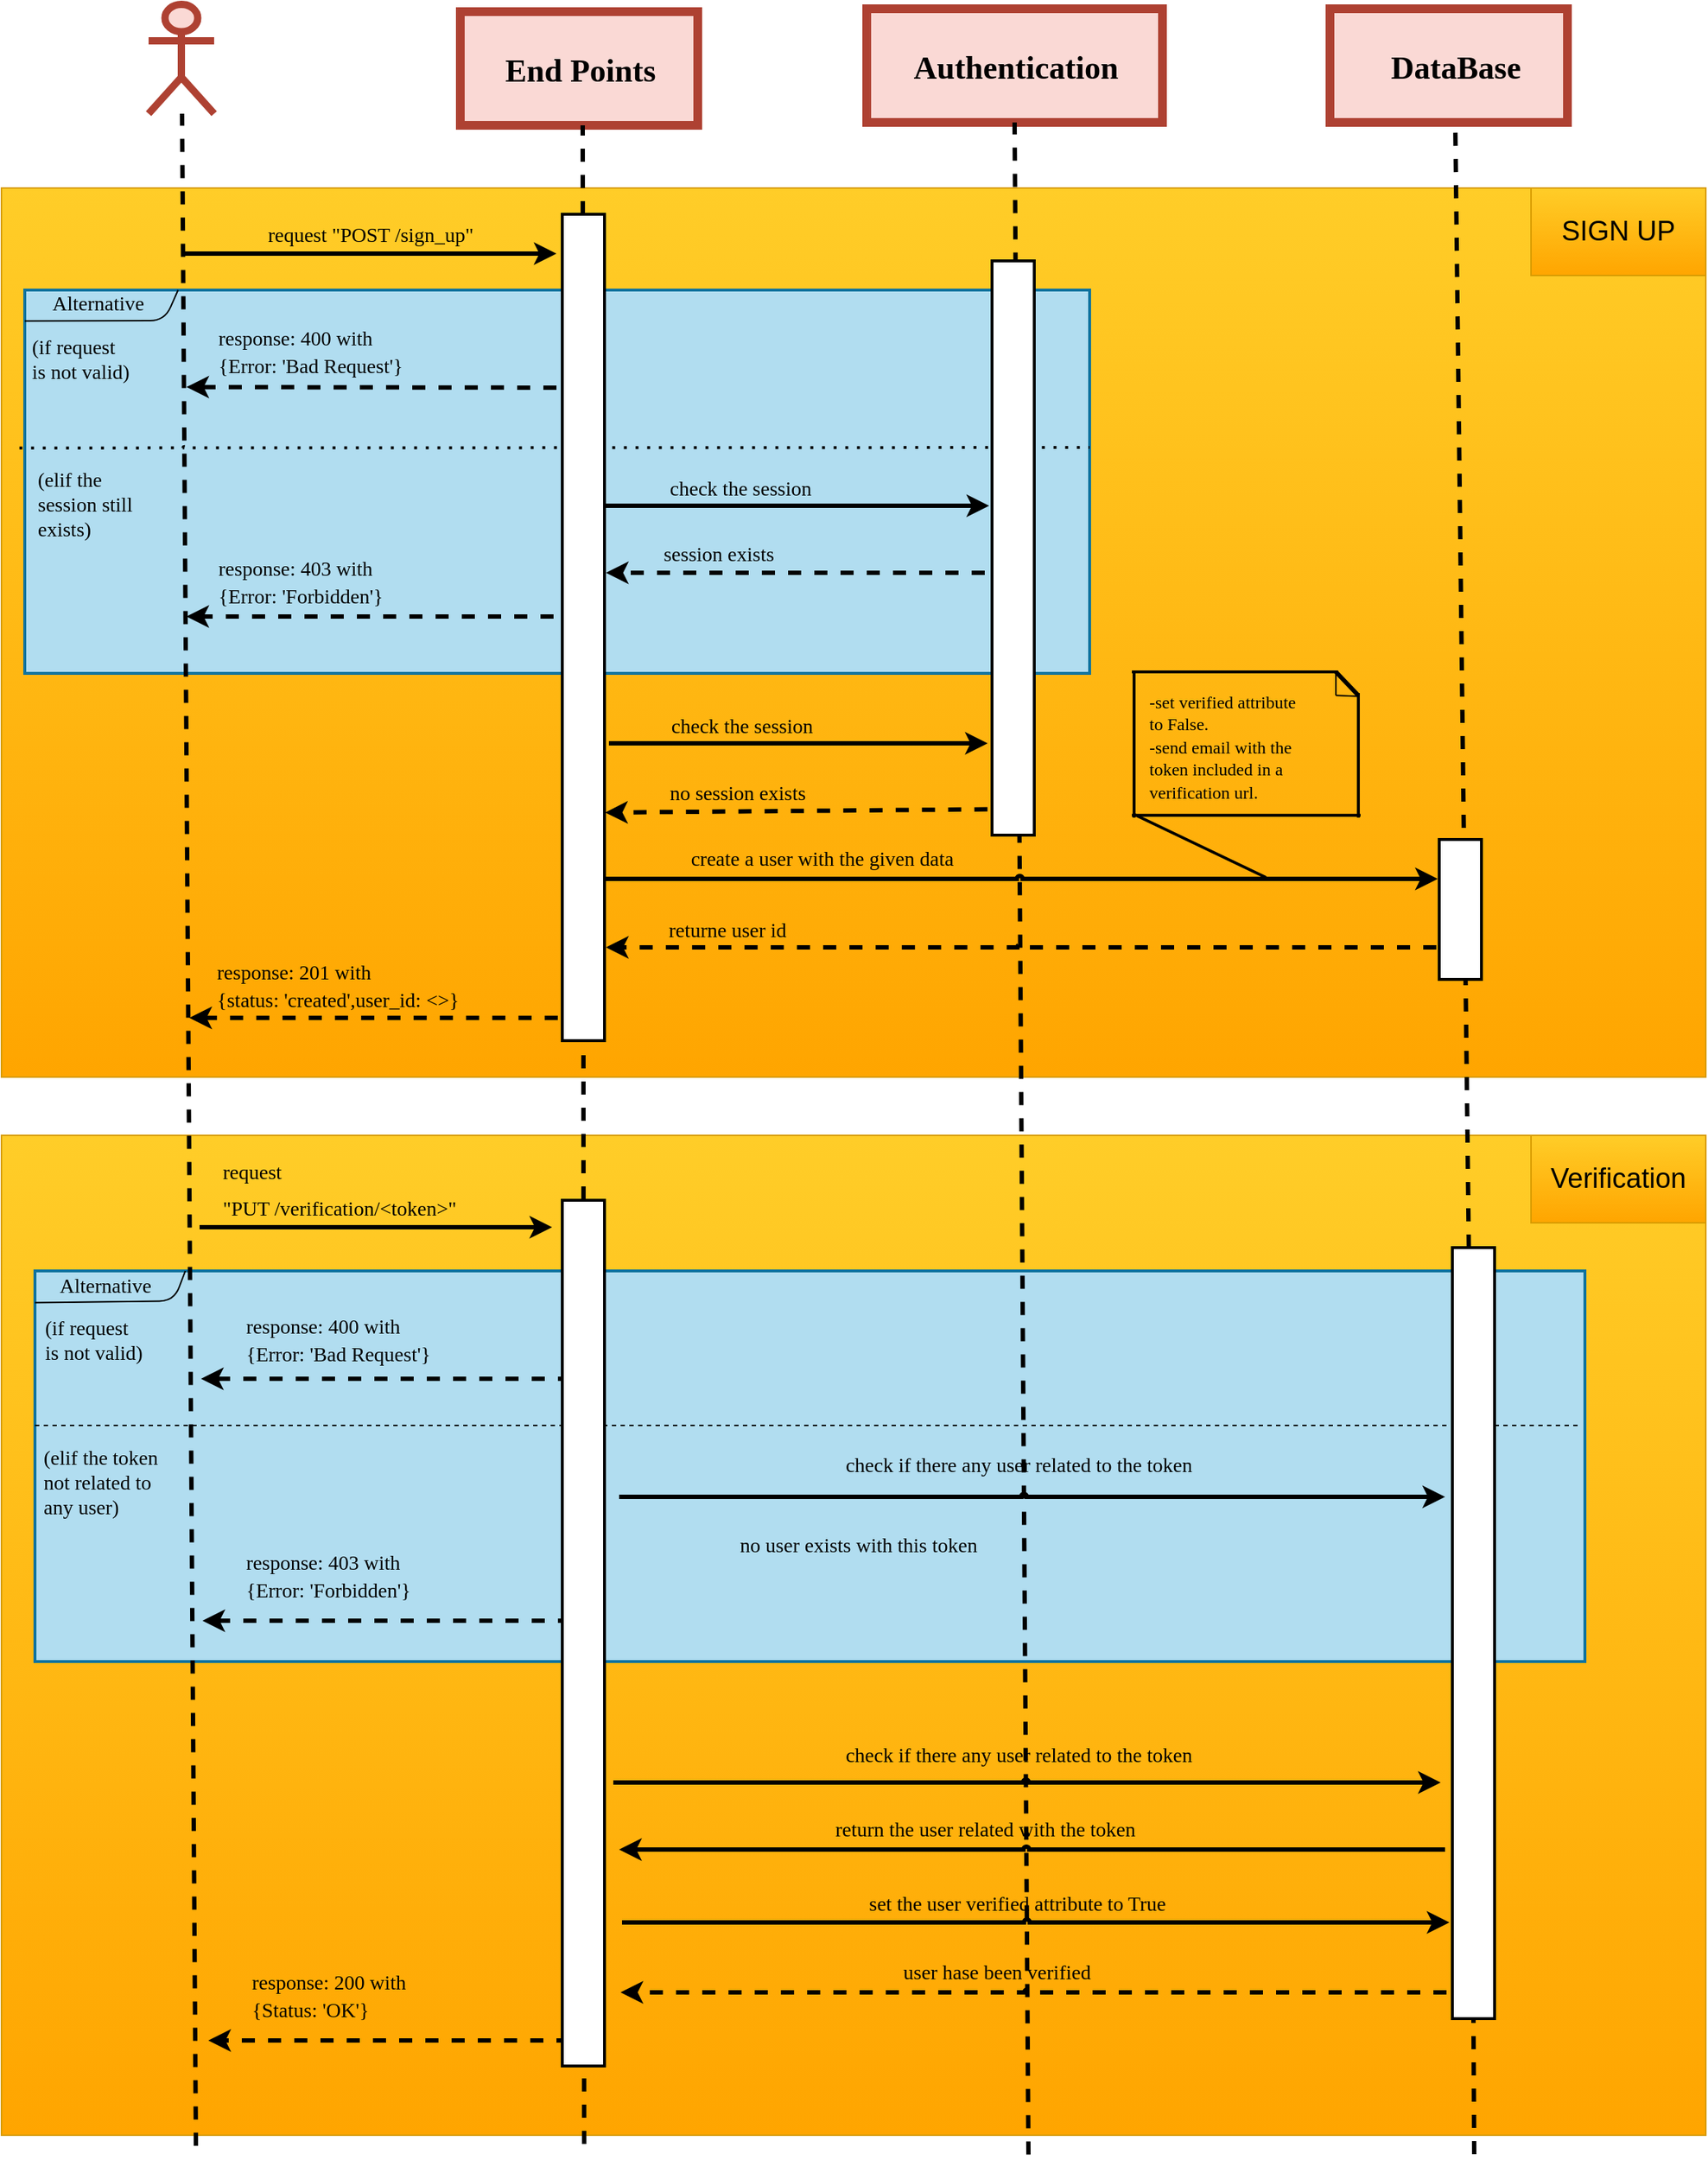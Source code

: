 <mxfile>
    <diagram id="F_yw_CQn4tfW_uXNjKrX" name="Page-1">
        <mxGraphModel dx="2648" dy="1940" grid="0" gridSize="10" guides="1" tooltips="1" connect="1" arrows="1" fold="1" page="1" pageScale="1" pageWidth="1200" pageHeight="1600" background="#ffffff" math="0" shadow="0">
            <root>
                <mxCell id="0"/>
                <mxCell id="1" parent="0"/>
                <mxCell id="150" value="" style="rounded=0;whiteSpace=wrap;html=1;fillColor=#ffcd28;gradientColor=#ffa500;strokeColor=#d79b00;" vertex="1" parent="1">
                    <mxGeometry x="10" y="172" width="1170" height="610" as="geometry"/>
                </mxCell>
                <mxCell id="30" value="" style="rounded=0;whiteSpace=wrap;html=1;strokeColor=#10739e;strokeWidth=2;fontFamily=Verdana;fontSize=14;fillColor=#b1ddf0;" parent="1" vertex="1">
                    <mxGeometry x="26" y="242" width="731" height="263" as="geometry"/>
                </mxCell>
                <mxCell id="151" value="" style="rounded=0;whiteSpace=wrap;html=1;fillColor=#ffcd28;gradientColor=#ffa500;strokeColor=#d79b00;" vertex="1" parent="1">
                    <mxGeometry x="10" y="822" width="1170" height="686" as="geometry"/>
                </mxCell>
                <mxCell id="110" value="" style="rounded=0;whiteSpace=wrap;html=1;strokeColor=#10739e;strokeWidth=2;fontFamily=Verdana;fontSize=14;fillColor=#b1ddf0;" parent="1" vertex="1">
                    <mxGeometry x="33" y="915" width="1064" height="268" as="geometry"/>
                </mxCell>
                <mxCell id="2" value="&lt;p style=&quot;line-height: 120%;&quot;&gt;&lt;br&gt;&lt;/p&gt;" style="shape=umlActor;verticalLabelPosition=bottom;verticalAlign=top;html=1;outlineConnect=0;strokeColor=#ae4132;strokeWidth=5;fillColor=#fad9d5;" parent="1" vertex="1">
                    <mxGeometry x="111" y="46" width="45" height="75" as="geometry"/>
                </mxCell>
                <mxCell id="5" value="" style="rounded=0;whiteSpace=wrap;html=1;strokeColor=#ae4132;fillColor=#fad9d5;strokeWidth=6;" parent="1" vertex="1">
                    <mxGeometry x="922" y="49" width="163" height="78" as="geometry"/>
                </mxCell>
                <mxCell id="16" value="" style="endArrow=none;dashed=1;html=1;entryX=0.5;entryY=1;entryDx=0;entryDy=0;rounded=1;jumpSize=0;strokeWidth=3;jumpStyle=arc;strokeColor=#000000;" parent="1" edge="1">
                    <mxGeometry width="50" height="50" relative="1" as="geometry">
                        <mxPoint x="143.5" y="1515.222" as="sourcePoint"/>
                        <mxPoint x="134" y="121.0" as="targetPoint"/>
                    </mxGeometry>
                </mxCell>
                <mxCell id="17" value="" style="endArrow=none;dashed=1;html=1;entryX=0.5;entryY=1;entryDx=0;entryDy=0;rounded=1;jumpSize=0;strokeWidth=3;jumpStyle=arc;strokeColor=#000000;startArrow=none;" parent="1" source="142" edge="1">
                    <mxGeometry width="50" height="50" relative="1" as="geometry">
                        <mxPoint x="1017.5" y="1521.222" as="sourcePoint"/>
                        <mxPoint x="1008" y="127.0" as="targetPoint"/>
                    </mxGeometry>
                </mxCell>
                <mxCell id="22" value="&lt;font face=&quot;Verdana&quot; style=&quot;font-size: 22px;&quot;&gt;DataBase&lt;/font&gt;" style="text;html=1;align=center;verticalAlign=middle;resizable=0;points=[];autosize=1;strokeColor=none;fillColor=none;fontSize=27;fontColor=#000000;strokeWidth=0;fontStyle=1" parent="1" vertex="1">
                    <mxGeometry x="940" y="66" width="135" height="44" as="geometry"/>
                </mxCell>
                <mxCell id="4" value="" style="rounded=0;whiteSpace=wrap;html=1;strokeColor=#ae4132;fillColor=#fad9d5;strokeWidth=6;" parent="1" vertex="1">
                    <mxGeometry x="604" y="49" width="203" height="78" as="geometry"/>
                </mxCell>
                <mxCell id="6" value="" style="endArrow=none;dashed=1;html=1;entryX=0.5;entryY=1;entryDx=0;entryDy=0;rounded=1;jumpSize=0;strokeWidth=3;jumpStyle=arc;strokeColor=#000000;" parent="1" target="4" edge="1">
                    <mxGeometry width="50" height="50" relative="1" as="geometry">
                        <mxPoint x="715" y="1521.222" as="sourcePoint"/>
                        <mxPoint x="648" y="335" as="targetPoint"/>
                    </mxGeometry>
                </mxCell>
                <mxCell id="21" value="&lt;font face=&quot;Verdana&quot; style=&quot;font-size: 22px;&quot;&gt;Authentication&lt;/font&gt;" style="text;html=1;align=center;verticalAlign=middle;resizable=0;points=[];autosize=1;strokeColor=none;fillColor=none;fontSize=27;fontColor=#000000;strokeWidth=0;fontStyle=1" parent="1" vertex="1">
                    <mxGeometry x="605.5" y="66" width="200" height="44" as="geometry"/>
                </mxCell>
                <mxCell id="31" value="" style="endArrow=none;html=1;rounded=1;strokeColor=#000000;strokeWidth=1;fontFamily=Verdana;fontSize=14;fontColor=#000000;jumpStyle=arc;jumpSize=0;exitX=0;exitY=0.081;exitDx=0;exitDy=0;exitPerimeter=0;entryX=0.144;entryY=0;entryDx=0;entryDy=0;entryPerimeter=0;" parent="1" source="30" target="30" edge="1">
                    <mxGeometry width="50" height="50" relative="1" as="geometry">
                        <mxPoint x="28.244" y="277.585" as="sourcePoint"/>
                        <mxPoint x="128" y="243.483" as="targetPoint"/>
                        <Array as="points">
                            <mxPoint x="122" y="263"/>
                        </Array>
                    </mxGeometry>
                </mxCell>
                <mxCell id="35" value="Alternative" style="text;html=1;align=center;verticalAlign=middle;resizable=0;points=[];autosize=1;strokeColor=none;fillColor=none;fontSize=14;fontFamily=Verdana;fontColor=#000000;" parent="1" vertex="1">
                    <mxGeometry x="29" y="237.55" width="94" height="29" as="geometry"/>
                </mxCell>
                <mxCell id="39" value="(if request&lt;br&gt;is not valid)" style="text;html=1;align=left;verticalAlign=middle;resizable=0;points=[];autosize=1;strokeColor=none;fillColor=none;fontSize=14;fontFamily=Verdana;fontColor=#000000;" parent="1" vertex="1">
                    <mxGeometry x="29" y="266.547" width="101" height="46" as="geometry"/>
                </mxCell>
                <mxCell id="55" value="(elif the&lt;br&gt;session still&lt;br&gt;exists)" style="text;html=1;align=left;verticalAlign=middle;resizable=0;points=[];autosize=1;strokeColor=none;fillColor=none;fontSize=14;fontFamily=Verdana;fontColor=#000000;" parent="1" vertex="1">
                    <mxGeometry x="33" y="358.999" width="99" height="62" as="geometry"/>
                </mxCell>
                <mxCell id="56" value="" style="endArrow=classic;html=1;rounded=1;strokeColor=#000000;strokeWidth=3;fontFamily=Verdana;fontSize=14;fontColor=#000000;jumpStyle=arc;jumpSize=0;dashed=1;" parent="1" edge="1">
                    <mxGeometry width="50" height="50" relative="1" as="geometry">
                        <mxPoint x="389" y="466" as="sourcePoint"/>
                        <mxPoint x="137" y="465.998" as="targetPoint"/>
                    </mxGeometry>
                </mxCell>
                <mxCell id="57" value="&lt;p style=&quot;line-height: 70%;&quot;&gt;&lt;br&gt;&lt;/p&gt;" style="text;html=1;align=left;verticalAlign=middle;resizable=0;points=[];autosize=1;strokeColor=none;fillColor=none;fontSize=22;fontColor=#000000;" parent="1" vertex="1">
                    <mxGeometry x="154" y="486.349" width="18" height="71" as="geometry"/>
                </mxCell>
                <mxCell id="72" value="&lt;font face=&quot;Verdana&quot;&gt;&lt;span style=&quot;font-size: 14px;&quot;&gt;check the session&lt;/span&gt;&lt;/font&gt;" style="text;html=1;align=center;verticalAlign=middle;resizable=0;points=[];autosize=1;strokeColor=none;fillColor=none;fontSize=22;fontColor=#000000;" parent="1" vertex="1">
                    <mxGeometry x="445.996" y="356" width="142" height="39" as="geometry"/>
                </mxCell>
                <mxCell id="75" value="" style="endArrow=classic;html=1;rounded=1;strokeColor=#000000;strokeWidth=3;fontFamily=Verdana;fontSize=14;fontColor=#000000;jumpStyle=arc;jumpSize=0;dashed=1;" parent="1" edge="1">
                    <mxGeometry width="50" height="50" relative="1" as="geometry">
                        <mxPoint x="685" y="436" as="sourcePoint"/>
                        <mxPoint x="425" y="436" as="targetPoint"/>
                    </mxGeometry>
                </mxCell>
                <mxCell id="76" value="&lt;font face=&quot;Verdana&quot;&gt;&lt;span style=&quot;font-size: 14px;&quot;&gt;session exists&lt;/span&gt;&lt;/font&gt;" style="text;html=1;align=center;verticalAlign=middle;resizable=0;points=[];autosize=1;strokeColor=none;fillColor=none;fontSize=22;fontColor=#000000;" parent="1" vertex="1">
                    <mxGeometry x="444.996" y="401" width="115" height="39" as="geometry"/>
                </mxCell>
                <mxCell id="78" value="&lt;p style=&quot;line-height: 70%;&quot;&gt;&lt;font style=&quot;font-size: 14px;&quot; face=&quot;Verdana&quot;&gt;response: 403 with&lt;br&gt;{Error&lt;/font&gt;&lt;span style=&quot;background-color: initial; font-family: Verdana; font-size: 14px;&quot;&gt;: 'Forbidden'}&amp;nbsp;&lt;/span&gt;&lt;/p&gt;" style="text;html=1;align=left;verticalAlign=middle;resizable=0;points=[];autosize=1;strokeColor=none;fillColor=none;fontSize=22;fontColor=#000000;" parent="1" vertex="1">
                    <mxGeometry x="157" y="395.0" width="164" height="91" as="geometry"/>
                </mxCell>
                <mxCell id="80" value="" style="endArrow=classic;html=1;rounded=1;strokeColor=#000000;strokeWidth=3;fontFamily=Verdana;fontSize=14;fontColor=#000000;jumpStyle=arc;jumpSize=0;dashed=1;" parent="1" edge="1">
                    <mxGeometry width="50" height="50" relative="1" as="geometry">
                        <mxPoint x="391" y="309" as="sourcePoint"/>
                        <mxPoint x="137" y="308.548" as="targetPoint"/>
                    </mxGeometry>
                </mxCell>
                <mxCell id="81" value="&lt;p style=&quot;line-height: 70%;&quot;&gt;&lt;font style=&quot;font-size: 14px;&quot; face=&quot;Verdana&quot;&gt;response: 400 with&lt;br&gt;{Error&lt;/font&gt;&lt;span style=&quot;background-color: initial; font-family: Verdana; font-size: 14px;&quot;&gt;: 'Bad Request'}&amp;nbsp;&lt;/span&gt;&lt;/p&gt;" style="text;html=1;align=left;verticalAlign=middle;resizable=0;points=[];autosize=1;strokeColor=none;fillColor=none;fontSize=22;fontColor=#000000;" parent="1" vertex="1">
                    <mxGeometry x="157" y="237.55" width="183" height="91" as="geometry"/>
                </mxCell>
                <mxCell id="74" value="" style="endArrow=classic;html=1;rounded=1;strokeColor=#000000;strokeWidth=3;fontSize=22;fontColor=#000000;jumpStyle=arc;jumpSize=0;" parent="1" edge="1">
                    <mxGeometry width="50" height="50" relative="1" as="geometry">
                        <mxPoint x="425" y="390" as="sourcePoint"/>
                        <mxPoint x="688" y="390" as="targetPoint"/>
                    </mxGeometry>
                </mxCell>
                <mxCell id="83" value="" style="endArrow=none;dashed=1;html=1;dashPattern=1 3;strokeWidth=2;rounded=1;strokeColor=#000000;fontFamily=Verdana;fontSize=14;fontColor=#000000;jumpStyle=arc;jumpSize=0;exitX=-0.005;exitY=0.412;exitDx=0;exitDy=0;exitPerimeter=0;" parent="1" source="30" edge="1">
                    <mxGeometry width="50" height="50" relative="1" as="geometry">
                        <mxPoint x="267" y="408" as="sourcePoint"/>
                        <mxPoint x="757" y="350" as="targetPoint"/>
                    </mxGeometry>
                </mxCell>
                <mxCell id="42" value="&lt;font style=&quot;font-size: 14px;&quot; face=&quot;Verdana&quot;&gt;create a user with the given data&lt;/font&gt;" style="text;html=1;align=center;verticalAlign=middle;resizable=0;points=[];autosize=1;strokeColor=none;fillColor=none;fontSize=22;fontColor=#000000;" parent="1" vertex="1">
                    <mxGeometry x="447" y="611.496" width="252" height="38" as="geometry"/>
                </mxCell>
                <mxCell id="48" value="" style="endArrow=classic;html=1;rounded=1;strokeColor=#000000;strokeWidth=3;fontFamily=Verdana;fontSize=14;fontColor=#000000;jumpStyle=arc;jumpSize=0;dashed=1;exitX=0.959;exitY=0.762;exitDx=0;exitDy=0;exitPerimeter=0;" parent="1" source="49" edge="1">
                    <mxGeometry width="50" height="50" relative="1" as="geometry">
                        <mxPoint x="413" y="741.369" as="sourcePoint"/>
                        <mxPoint x="139" y="741.369" as="targetPoint"/>
                    </mxGeometry>
                </mxCell>
                <mxCell id="49" value="&lt;p style=&quot;line-height: 70%;&quot;&gt;&lt;font style=&quot;font-size: 14px;&quot; face=&quot;Verdana&quot;&gt;response: 201 with&lt;br&gt;{&lt;/font&gt;&lt;span style=&quot;background-color: initial; font-family: Verdana; font-size: 14px;&quot;&gt;status: 'created',user_id: &amp;lt;&amp;gt;}&amp;nbsp;&lt;/span&gt;&lt;/p&gt;" style="text;html=1;align=left;verticalAlign=middle;resizable=0;points=[];autosize=1;strokeColor=none;fillColor=none;fontSize=22;fontColor=#000000;" parent="1" vertex="1">
                    <mxGeometry x="156" y="672.0" width="246" height="91" as="geometry"/>
                </mxCell>
                <mxCell id="45" value="&lt;font style=&quot;font-size: 14px;&quot; face=&quot;Verdana&quot;&gt;returne user id&lt;/font&gt;" style="text;html=1;align=center;verticalAlign=middle;resizable=0;points=[];autosize=1;strokeColor=none;fillColor=none;fontSize=22;fontColor=#000000;" parent="1" vertex="1">
                    <mxGeometry x="446" y="660.0" width="123" height="38" as="geometry"/>
                </mxCell>
                <mxCell id="43" value="" style="endArrow=classic;html=1;rounded=1;strokeColor=#000000;strokeWidth=3;fontFamily=Verdana;fontSize=14;fontColor=#000000;jumpStyle=arc;jumpSize=0;dashed=1;" parent="1" edge="1">
                    <mxGeometry width="50" height="50" relative="1" as="geometry">
                        <mxPoint x="995" y="693" as="sourcePoint"/>
                        <mxPoint x="425" y="693" as="targetPoint"/>
                    </mxGeometry>
                </mxCell>
                <mxCell id="64" value="&lt;font face=&quot;Verdana&quot;&gt;&lt;span style=&quot;font-size: 14px;&quot;&gt;check the session&lt;/span&gt;&lt;/font&gt;" style="text;html=1;align=center;verticalAlign=middle;resizable=0;points=[];autosize=1;strokeColor=none;fillColor=none;fontSize=22;fontColor=#000000;" parent="1" vertex="1">
                    <mxGeometry x="446.996" y="519" width="142" height="39" as="geometry"/>
                </mxCell>
                <mxCell id="68" value="" style="endArrow=classic;html=1;rounded=1;strokeColor=#000000;strokeWidth=3;fontFamily=Verdana;fontSize=14;fontColor=#000000;jumpStyle=arc;jumpSize=0;exitX=-0.108;exitY=0.955;exitDx=0;exitDy=0;exitPerimeter=0;entryX=1.016;entryY=0.724;entryDx=0;entryDy=0;entryPerimeter=0;dashed=1;" parent="1" source="86" target="90" edge="1">
                    <mxGeometry width="50" height="50" relative="1" as="geometry">
                        <mxPoint x="704" y="597.999" as="sourcePoint"/>
                        <mxPoint x="422" y="600" as="targetPoint"/>
                    </mxGeometry>
                </mxCell>
                <mxCell id="69" value="&lt;font face=&quot;Verdana&quot;&gt;&lt;span style=&quot;font-size: 14px;&quot;&gt;no session exists&lt;/span&gt;&lt;/font&gt;" style="text;html=1;align=center;verticalAlign=middle;resizable=0;points=[];autosize=1;strokeColor=none;fillColor=none;fontSize=22;fontColor=#000000;" parent="1" vertex="1">
                    <mxGeometry x="446.996" y="565.5" width="137" height="39" as="geometry"/>
                </mxCell>
                <mxCell id="41" value="" style="endArrow=classic;html=1;rounded=1;strokeColor=#000000;strokeWidth=3;fontSize=22;fontColor=#000000;jumpStyle=arc;jumpSize=0;" parent="1" edge="1">
                    <mxGeometry width="50" height="50" relative="1" as="geometry">
                        <mxPoint x="423" y="646" as="sourcePoint"/>
                        <mxPoint x="996" y="646" as="targetPoint"/>
                    </mxGeometry>
                </mxCell>
                <mxCell id="84" value="" style="rounded=0;whiteSpace=wrap;html=1;strokeColor=#000000;strokeWidth=2;fontFamily=Verdana;fontSize=14;fontColor=#000000;fillColor=#FFFFFF;" parent="1" vertex="1">
                    <mxGeometry x="997" y="619" width="29" height="96" as="geometry"/>
                </mxCell>
                <mxCell id="86" value="" style="rounded=0;whiteSpace=wrap;html=1;strokeColor=#000000;strokeWidth=2;fontFamily=Verdana;fontSize=14;fontColor=#000000;fillColor=#FFFFFF;" parent="1" vertex="1">
                    <mxGeometry x="690" y="222" width="29" height="394" as="geometry"/>
                </mxCell>
                <mxCell id="63" value="" style="endArrow=classic;html=1;rounded=1;strokeColor=#000000;strokeWidth=3;fontSize=22;fontColor=#000000;jumpStyle=arc;jumpSize=0;" parent="1" edge="1">
                    <mxGeometry width="50" height="50" relative="1" as="geometry">
                        <mxPoint x="427" y="553" as="sourcePoint"/>
                        <mxPoint x="687" y="553" as="targetPoint"/>
                    </mxGeometry>
                </mxCell>
                <mxCell id="23" value="" style="endArrow=classic;html=1;rounded=1;strokeColor=#000000;strokeWidth=3;fontSize=22;fontColor=#000000;jumpStyle=arc;jumpSize=0;" parent="1" edge="1">
                    <mxGeometry width="50" height="50" relative="1" as="geometry">
                        <mxPoint x="134" y="217" as="sourcePoint"/>
                        <mxPoint x="391" y="217" as="targetPoint"/>
                    </mxGeometry>
                </mxCell>
                <mxCell id="24" value="&lt;font style=&quot;font-size: 14px;&quot; face=&quot;Verdana&quot;&gt;request &quot;POST /sign_up&quot;&lt;/font&gt;" style="text;html=1;align=center;verticalAlign=middle;resizable=0;points=[];autosize=1;strokeColor=none;fillColor=none;fontSize=22;fontColor=#000000;" parent="1" vertex="1">
                    <mxGeometry x="166" y="183" width="193" height="38" as="geometry"/>
                </mxCell>
                <mxCell id="3" value="" style="rounded=0;whiteSpace=wrap;html=1;strokeColor=#ae4132;fillColor=#fad9d5;strokeWidth=6;" parent="1" vertex="1">
                    <mxGeometry x="325" y="51" width="163" height="78" as="geometry"/>
                </mxCell>
                <mxCell id="13" value="" style="endArrow=none;dashed=1;html=1;entryX=0.5;entryY=1;entryDx=0;entryDy=0;rounded=1;jumpSize=0;strokeWidth=3;jumpStyle=arc;strokeColor=#000000;startArrow=none;" parent="1" source="90" edge="1">
                    <mxGeometry width="50" height="50" relative="1" as="geometry">
                        <mxPoint x="418.5" y="1523.222" as="sourcePoint"/>
                        <mxPoint x="409" y="129" as="targetPoint"/>
                    </mxGeometry>
                </mxCell>
                <mxCell id="20" value="&lt;font face=&quot;Verdana&quot; style=&quot;font-size: 22px;&quot;&gt;End Points&lt;/font&gt;" style="text;html=1;align=center;verticalAlign=middle;resizable=0;points=[];autosize=1;strokeColor=none;fillColor=none;fontSize=27;fontColor=#000000;strokeWidth=0;fontStyle=1" parent="1" vertex="1">
                    <mxGeometry x="332" y="68" width="149" height="44" as="geometry"/>
                </mxCell>
                <mxCell id="92" value="" style="endArrow=none;dashed=1;html=1;entryX=0.5;entryY=1;entryDx=0;entryDy=0;rounded=1;jumpSize=0;strokeWidth=3;jumpStyle=arc;strokeColor=#000000;" parent="1" target="90" edge="1">
                    <mxGeometry width="50" height="50" relative="1" as="geometry">
                        <mxPoint x="410" y="1514" as="sourcePoint"/>
                        <mxPoint x="409" y="129" as="targetPoint"/>
                    </mxGeometry>
                </mxCell>
                <mxCell id="90" value="" style="rounded=0;whiteSpace=wrap;html=1;strokeColor=#000000;strokeWidth=2;fontFamily=Verdana;fontSize=14;fontColor=#000000;fillColor=#FFFFFF;" parent="1" vertex="1">
                    <mxGeometry x="395" y="190" width="29" height="567" as="geometry"/>
                </mxCell>
                <mxCell id="103" value="" style="endArrow=none;html=1;strokeColor=#000000;strokeWidth=2;" parent="1" edge="1">
                    <mxGeometry width="50" height="50" relative="1" as="geometry">
                        <mxPoint x="878" y="645" as="sourcePoint"/>
                        <mxPoint x="788" y="602" as="targetPoint"/>
                    </mxGeometry>
                </mxCell>
                <mxCell id="106" value="" style="endArrow=classic;html=1;rounded=1;strokeColor=#000000;strokeWidth=3;fontSize=22;fontColor=#000000;jumpStyle=arc;jumpSize=0;" parent="1" edge="1">
                    <mxGeometry width="50" height="50" relative="1" as="geometry">
                        <mxPoint x="146" y="885" as="sourcePoint"/>
                        <mxPoint x="388" y="885" as="targetPoint"/>
                    </mxGeometry>
                </mxCell>
                <mxCell id="107" value="&lt;p style=&quot;line-height: 0%;&quot;&gt;&lt;font style=&quot;font-size: 14px;&quot; face=&quot;Verdana&quot;&gt;request&lt;/font&gt;&lt;/p&gt;&lt;p style=&quot;line-height: 0%;&quot;&gt;&lt;font style=&quot;font-size: 14px;&quot; face=&quot;Verdana&quot;&gt;&quot;PUT /verification/&amp;lt;token&amp;gt;&quot;&lt;/font&gt;&lt;/p&gt;" style="text;html=1;align=left;verticalAlign=middle;resizable=0;points=[];autosize=1;strokeColor=none;fillColor=none;fontSize=22;fontColor=#000000;" parent="1" vertex="1">
                    <mxGeometry x="159.5" y="817" width="216" height="82" as="geometry"/>
                </mxCell>
                <mxCell id="111" value="" style="endArrow=none;html=1;rounded=1;strokeColor=#000000;strokeWidth=1;fontFamily=Verdana;fontSize=14;fontColor=#000000;jumpStyle=arc;jumpSize=0;exitX=0;exitY=0.081;exitDx=0;exitDy=0;exitPerimeter=0;entryX=0.097;entryY=0;entryDx=0;entryDy=0;entryPerimeter=0;" parent="1" source="110" target="110" edge="1">
                    <mxGeometry width="50" height="50" relative="1" as="geometry">
                        <mxPoint x="33.278" y="935.576" as="sourcePoint"/>
                        <mxPoint x="134.557" y="914.899" as="targetPoint"/>
                        <Array as="points">
                            <mxPoint x="128.466" y="935.584"/>
                        </Array>
                    </mxGeometry>
                </mxCell>
                <mxCell id="112" value="" style="endArrow=none;dashed=1;html=1;rounded=1;strokeColor=#000000;strokeWidth=1;fontFamily=Verdana;fontSize=14;fontColor=#000000;jumpStyle=arc;jumpSize=0;" parent="1" edge="1">
                    <mxGeometry width="50" height="50" relative="1" as="geometry">
                        <mxPoint x="33" y="1021" as="sourcePoint"/>
                        <mxPoint x="1094" y="1021" as="targetPoint"/>
                    </mxGeometry>
                </mxCell>
                <mxCell id="113" value="Alternative" style="text;html=1;align=center;verticalAlign=middle;resizable=0;points=[];autosize=1;strokeColor=none;fillColor=none;fontSize=14;fontFamily=Verdana;fontColor=#000000;strokeWidth=2;" parent="1" vertex="1">
                    <mxGeometry x="34.046" y="911.302" width="94" height="29" as="geometry"/>
                </mxCell>
                <mxCell id="114" value="" style="endArrow=classic;html=1;rounded=1;strokeColor=#000000;strokeWidth=3;fontFamily=Verdana;fontSize=14;fontColor=#000000;jumpStyle=arc;jumpSize=0;dashed=1;" parent="1" edge="1">
                    <mxGeometry width="50" height="50" relative="1" as="geometry">
                        <mxPoint x="401" y="989" as="sourcePoint"/>
                        <mxPoint x="147" y="989" as="targetPoint"/>
                    </mxGeometry>
                </mxCell>
                <mxCell id="115" value="&lt;p style=&quot;line-height: 70%;&quot;&gt;&lt;font style=&quot;font-size: 14px;&quot; face=&quot;Verdana&quot;&gt;response: 400 with&lt;br&gt;{Error&lt;/font&gt;&lt;span style=&quot;background-color: initial; font-family: Verdana; font-size: 14px;&quot;&gt;: 'Bad Request'}&amp;nbsp;&lt;/span&gt;&lt;/p&gt;" style="text;html=1;align=left;verticalAlign=middle;resizable=0;points=[];autosize=1;strokeColor=none;fillColor=none;fontSize=22;fontColor=#000000;" parent="1" vertex="1">
                    <mxGeometry x="176" y="915.004" width="183" height="91" as="geometry"/>
                </mxCell>
                <mxCell id="116" value="" style="endArrow=classic;html=1;rounded=1;strokeColor=#000000;strokeWidth=3;fontFamily=Verdana;fontSize=14;fontColor=#000000;jumpStyle=arc;jumpSize=0;dashed=1;" parent="1" edge="1">
                    <mxGeometry width="50" height="50" relative="1" as="geometry">
                        <mxPoint x="401" y="1155" as="sourcePoint"/>
                        <mxPoint x="148" y="1155" as="targetPoint"/>
                    </mxGeometry>
                </mxCell>
                <mxCell id="117" value="&lt;p style=&quot;line-height: 70%;&quot;&gt;&lt;font style=&quot;font-size: 14px;&quot; face=&quot;Verdana&quot;&gt;response: 403 with&lt;br&gt;{Error&lt;/font&gt;&lt;span style=&quot;background-color: initial; font-family: Verdana; font-size: 14px;&quot;&gt;: 'Forbidden'}&amp;nbsp;&lt;/span&gt;&lt;/p&gt;" style="text;html=1;align=left;verticalAlign=middle;resizable=0;points=[];autosize=1;strokeColor=none;fillColor=none;fontSize=22;fontColor=#000000;" parent="1" vertex="1">
                    <mxGeometry x="176" y="1077.998" width="164" height="91" as="geometry"/>
                </mxCell>
                <mxCell id="118" value="(if request&lt;br&gt;is not valid)" style="text;html=1;align=left;verticalAlign=middle;resizable=0;points=[];autosize=1;strokeColor=none;fillColor=none;fontSize=14;fontFamily=Verdana;fontColor=#000000;" parent="1" vertex="1">
                    <mxGeometry x="38" y="940.307" width="101" height="46" as="geometry"/>
                </mxCell>
                <mxCell id="119" value="(elif the token&lt;br&gt;not related to&lt;br&gt;any user)" style="text;html=1;align=left;verticalAlign=middle;resizable=0;points=[];autosize=1;strokeColor=none;fillColor=none;fontSize=14;fontFamily=Verdana;fontColor=#000000;" parent="1" vertex="1">
                    <mxGeometry x="37" y="1029.997" width="117" height="62" as="geometry"/>
                </mxCell>
                <mxCell id="120" value="&lt;font face=&quot;Verdana&quot;&gt;&lt;span style=&quot;font-size: 14px;&quot;&gt;check if there any user related to the token&lt;/span&gt;&lt;/font&gt;" style="text;html=1;align=center;verticalAlign=middle;resizable=0;points=[];autosize=1;strokeColor=none;fillColor=none;fontSize=22;fontColor=#000000;" parent="1" vertex="1">
                    <mxGeometry x="546" y="1026" width="324" height="39" as="geometry"/>
                </mxCell>
                <mxCell id="121" value="" style="endArrow=classic;html=1;rounded=1;strokeColor=#000000;strokeWidth=3;fontSize=22;fontColor=#000000;jumpStyle=arc;jumpSize=0;" parent="1" edge="1">
                    <mxGeometry width="50" height="50" relative="1" as="geometry">
                        <mxPoint x="434" y="1070" as="sourcePoint"/>
                        <mxPoint x="1001" y="1070" as="targetPoint"/>
                    </mxGeometry>
                </mxCell>
                <mxCell id="123" value="&lt;font face=&quot;Verdana&quot;&gt;&lt;span style=&quot;font-size: 14px;&quot;&gt;no user exists with this token&lt;/span&gt;&lt;/font&gt;" style="text;html=1;align=center;verticalAlign=middle;resizable=0;points=[];autosize=1;strokeColor=none;fillColor=none;fontSize=22;fontColor=#000000;" parent="1" vertex="1">
                    <mxGeometry x="485" y="1081" width="226" height="39" as="geometry"/>
                </mxCell>
                <mxCell id="130" value="" style="endArrow=classic;html=1;rounded=1;strokeColor=#000000;strokeWidth=3;fontSize=22;fontColor=#000000;jumpStyle=arc;jumpSize=0;" parent="1" edge="1">
                    <mxGeometry width="50" height="50" relative="1" as="geometry">
                        <mxPoint x="430" y="1266" as="sourcePoint"/>
                        <mxPoint x="998" y="1266" as="targetPoint"/>
                    </mxGeometry>
                </mxCell>
                <mxCell id="131" value="&lt;font face=&quot;Verdana&quot;&gt;&lt;span style=&quot;font-size: 14px;&quot;&gt;check if there any user related to the token&lt;/span&gt;&lt;/font&gt;" style="text;html=1;align=center;verticalAlign=middle;resizable=0;points=[];autosize=1;strokeColor=none;fillColor=none;fontSize=22;fontColor=#000000;" parent="1" vertex="1">
                    <mxGeometry x="546" y="1225" width="324" height="39" as="geometry"/>
                </mxCell>
                <mxCell id="132" value="&lt;font face=&quot;Verdana&quot;&gt;&lt;span style=&quot;font-size: 14px;&quot;&gt;return the user related with the token&lt;/span&gt;&lt;/font&gt;" style="text;html=1;align=center;verticalAlign=middle;resizable=0;points=[];autosize=1;strokeColor=none;fillColor=none;fontSize=22;fontColor=#000000;" parent="1" vertex="1">
                    <mxGeometry x="542" y="1276" width="285" height="39" as="geometry"/>
                </mxCell>
                <mxCell id="133" value="" style="endArrow=classic;html=1;rounded=1;strokeColor=#000000;strokeWidth=3;fontFamily=Verdana;fontSize=14;fontColor=#000000;jumpStyle=arc;jumpSize=0;" parent="1" edge="1">
                    <mxGeometry width="50" height="50" relative="1" as="geometry">
                        <mxPoint x="1001" y="1312" as="sourcePoint"/>
                        <mxPoint x="434" y="1312" as="targetPoint"/>
                    </mxGeometry>
                </mxCell>
                <mxCell id="134" value="&lt;p style=&quot;line-height: 70%;&quot;&gt;&lt;font style=&quot;font-size: 14px;&quot; face=&quot;Verdana&quot;&gt;response: 200 with&lt;br&gt;{Status&lt;/font&gt;&lt;span style=&quot;background-color: initial; font-family: Verdana; font-size: 14px;&quot;&gt;: 'OK'}&amp;nbsp;&lt;/span&gt;&lt;/p&gt;" style="text;html=1;align=left;verticalAlign=middle;resizable=0;points=[];autosize=1;strokeColor=none;fillColor=none;fontSize=22;fontColor=#000000;" parent="1" vertex="1">
                    <mxGeometry x="180" y="1365.998" width="154" height="91" as="geometry"/>
                </mxCell>
                <mxCell id="135" value="" style="endArrow=classic;html=1;rounded=1;strokeColor=#000000;strokeWidth=3;fontFamily=Verdana;fontSize=14;fontColor=#000000;jumpStyle=arc;jumpSize=0;dashed=1;" parent="1" edge="1">
                    <mxGeometry width="50" height="50" relative="1" as="geometry">
                        <mxPoint x="400" y="1443" as="sourcePoint"/>
                        <mxPoint x="152" y="1443" as="targetPoint"/>
                    </mxGeometry>
                </mxCell>
                <mxCell id="137" value="" style="rounded=0;whiteSpace=wrap;html=1;strokeColor=#000000;strokeWidth=2;fontFamily=Verdana;fontSize=14;fontColor=#000000;fillColor=#FFFFFF;" parent="1" vertex="1">
                    <mxGeometry x="395" y="866.5" width="29" height="594" as="geometry"/>
                </mxCell>
                <mxCell id="143" value="" style="endArrow=none;dashed=1;html=1;entryX=0.5;entryY=1;entryDx=0;entryDy=0;rounded=1;jumpSize=0;strokeWidth=3;jumpStyle=arc;strokeColor=#000000;" parent="1" target="142" edge="1">
                    <mxGeometry width="50" height="50" relative="1" as="geometry">
                        <mxPoint x="1021" y="1521" as="sourcePoint"/>
                        <mxPoint x="1008" y="127.0" as="targetPoint"/>
                    </mxGeometry>
                </mxCell>
                <mxCell id="142" value="" style="rounded=0;whiteSpace=wrap;html=1;strokeColor=#000000;strokeWidth=2;fontFamily=Verdana;fontSize=14;fontColor=#000000;fillColor=#FFFFFF;" parent="1" vertex="1">
                    <mxGeometry x="1006" y="899" width="29" height="529" as="geometry"/>
                </mxCell>
                <mxCell id="146" value="&lt;font face=&quot;Verdana&quot;&gt;&lt;span style=&quot;font-size: 14px;&quot;&gt;set the user verified attribute to True&lt;/span&gt;&lt;/font&gt;" style="text;html=1;align=center;verticalAlign=middle;resizable=0;points=[];autosize=1;strokeColor=none;fillColor=none;fontSize=22;fontColor=#000000;" parent="1" vertex="1">
                    <mxGeometry x="567" y="1327" width="279" height="39" as="geometry"/>
                </mxCell>
                <mxCell id="147" value="" style="endArrow=classic;html=1;rounded=1;strokeColor=#000000;strokeWidth=3;fontSize=22;fontColor=#000000;jumpStyle=arc;jumpSize=0;" parent="1" edge="1">
                    <mxGeometry width="50" height="50" relative="1" as="geometry">
                        <mxPoint x="436" y="1362" as="sourcePoint"/>
                        <mxPoint x="1004" y="1362" as="targetPoint"/>
                    </mxGeometry>
                </mxCell>
                <mxCell id="148" value="" style="endArrow=classic;html=1;rounded=1;strokeColor=#000000;strokeWidth=3;fontFamily=Verdana;fontSize=14;fontColor=#000000;jumpStyle=arc;jumpSize=0;dashed=1;" parent="1" edge="1">
                    <mxGeometry width="50" height="50" relative="1" as="geometry">
                        <mxPoint x="1002" y="1410" as="sourcePoint"/>
                        <mxPoint x="435" y="1410" as="targetPoint"/>
                    </mxGeometry>
                </mxCell>
                <mxCell id="149" value="&lt;font face=&quot;Verdana&quot;&gt;&lt;span style=&quot;font-size: 14px;&quot;&gt;user hase been verified&lt;/span&gt;&lt;/font&gt;" style="text;html=1;align=center;verticalAlign=middle;resizable=0;points=[];autosize=1;strokeColor=none;fillColor=none;fontSize=22;fontColor=#000000;" parent="1" vertex="1">
                    <mxGeometry x="601" y="1374" width="183" height="39" as="geometry"/>
                </mxCell>
                <mxCell id="153" value="" style="group;" vertex="1" connectable="0" parent="1">
                    <mxGeometry x="786" y="504" width="157" height="111.5" as="geometry"/>
                </mxCell>
                <mxCell id="94" value="" style="endArrow=none;html=1;strokeColor=#000000;strokeWidth=2;" parent="153" edge="1">
                    <mxGeometry width="50" height="50" relative="1" as="geometry">
                        <mxPoint as="sourcePoint"/>
                        <mxPoint x="141.608" as="targetPoint"/>
                    </mxGeometry>
                </mxCell>
                <mxCell id="95" value="" style="endArrow=none;html=1;strokeColor=#000000;strokeWidth=2;" parent="153" edge="1">
                    <mxGeometry width="50" height="50" relative="1" as="geometry">
                        <mxPoint y="98.387" as="sourcePoint"/>
                        <mxPoint x="157" y="98.387" as="targetPoint"/>
                    </mxGeometry>
                </mxCell>
                <mxCell id="97" value="" style="endArrow=none;html=1;strokeColor=#000000;strokeWidth=2;" parent="153" edge="1">
                    <mxGeometry width="50" height="50" relative="1" as="geometry">
                        <mxPoint x="1.539" y="100" as="sourcePoint"/>
                        <mxPoint x="1.539" as="targetPoint"/>
                    </mxGeometry>
                </mxCell>
                <mxCell id="98" value="" style="endArrow=none;html=1;strokeColor=#000000;strokeWidth=2;" parent="153" edge="1">
                    <mxGeometry width="50" height="50" relative="1" as="geometry">
                        <mxPoint x="155.461" y="100" as="sourcePoint"/>
                        <mxPoint x="155.461" y="14.516" as="targetPoint"/>
                    </mxGeometry>
                </mxCell>
                <mxCell id="99" value="" style="endArrow=none;html=1;strokeColor=#000000;strokeWidth=3;" parent="153" edge="1">
                    <mxGeometry width="50" height="50" relative="1" as="geometry">
                        <mxPoint x="155.461" y="16.129" as="sourcePoint"/>
                        <mxPoint x="140.069" as="targetPoint"/>
                    </mxGeometry>
                </mxCell>
                <mxCell id="100" value="" style="endArrow=none;html=1;strokeColor=#000000;strokeWidth=1;" parent="153" edge="1">
                    <mxGeometry width="50" height="50" relative="1" as="geometry">
                        <mxPoint x="140.069" y="16.129" as="sourcePoint"/>
                        <mxPoint x="140.069" y="0.565" as="targetPoint"/>
                    </mxGeometry>
                </mxCell>
                <mxCell id="101" value="" style="endArrow=none;html=1;strokeColor=#000000;strokeWidth=1;" parent="153" edge="1">
                    <mxGeometry width="50" height="50" relative="1" as="geometry">
                        <mxPoint x="140.069" y="16.129" as="sourcePoint"/>
                        <mxPoint x="155.461" y="16.694" as="targetPoint"/>
                    </mxGeometry>
                </mxCell>
                <mxCell id="105" value="&lt;p style=&quot;line-height: 130%; font-size: 12px;&quot;&gt;&lt;font style=&quot;font-size: 12px;&quot; face=&quot;Verdana&quot;&gt;-set verified attribute&lt;br&gt;to False.&lt;br&gt;-send email with the&lt;br&gt;token included in a&lt;br&gt;verification url.&lt;/font&gt;&lt;/p&gt;" style="text;html=1;align=left;verticalAlign=middle;resizable=0;points=[];autosize=1;strokeColor=none;fillColor=none;fontSize=22;fontColor=#000000;" parent="153" vertex="1">
                    <mxGeometry x="10" y="-7.5" width="147" height="119" as="geometry"/>
                </mxCell>
                <mxCell id="157" value="&lt;span style=&quot;font-size: 19px;&quot;&gt;SIGN UP&lt;/span&gt;" style="rounded=0;whiteSpace=wrap;html=1;fillColor=#ffcd28;gradientColor=#ffa500;strokeColor=#d79b00;" vertex="1" parent="1">
                    <mxGeometry x="1060" y="172" width="120" height="60" as="geometry"/>
                </mxCell>
                <mxCell id="160" value="Verification" style="rounded=0;whiteSpace=wrap;html=1;fillColor=#ffcd28;gradientColor=#ffa500;strokeColor=#d79b00;fontSize=19;" vertex="1" parent="1">
                    <mxGeometry x="1060" y="822" width="120" height="60" as="geometry"/>
                </mxCell>
            </root>
        </mxGraphModel>
    </diagram>
</mxfile>
